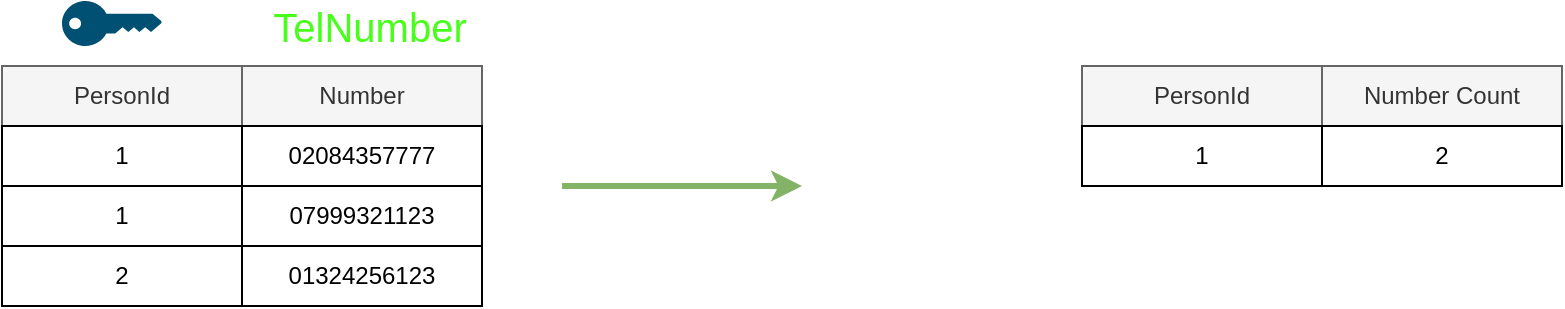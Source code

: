 <mxfile version="14.5.1" type="device"><diagram id="xPKHJZUEKNVhexECYeZd" name="Page-1"><mxGraphModel dx="1089" dy="970" grid="1" gridSize="10" guides="1" tooltips="1" connect="1" arrows="1" fold="1" page="1" pageScale="1" pageWidth="827" pageHeight="1169" math="0" shadow="0"><root><mxCell id="0"/><mxCell id="1" parent="0"/><mxCell id="hMAEoOLJI4qYpQSTHIeh-1" value="PersonId" style="rounded=0;whiteSpace=wrap;html=1;fillColor=#f5f5f5;strokeColor=#666666;fontColor=#333333;" parent="1" vertex="1"><mxGeometry x="250" y="590" width="120" height="30" as="geometry"/></mxCell><mxCell id="hMAEoOLJI4qYpQSTHIeh-2" value="Number" style="rounded=0;whiteSpace=wrap;html=1;fillColor=#f5f5f5;strokeColor=#666666;fontColor=#333333;" parent="1" vertex="1"><mxGeometry x="370" y="590" width="120" height="30" as="geometry"/></mxCell><mxCell id="hMAEoOLJI4qYpQSTHIeh-3" value="1" style="rounded=0;whiteSpace=wrap;html=1;" parent="1" vertex="1"><mxGeometry x="250" y="620" width="120" height="30" as="geometry"/></mxCell><mxCell id="hMAEoOLJI4qYpQSTHIeh-4" value="02084357777" style="rounded=0;whiteSpace=wrap;html=1;" parent="1" vertex="1"><mxGeometry x="370" y="620" width="120" height="30" as="geometry"/></mxCell><mxCell id="hMAEoOLJI4qYpQSTHIeh-5" value="1" style="rounded=0;whiteSpace=wrap;html=1;" parent="1" vertex="1"><mxGeometry x="250" y="650" width="120" height="30" as="geometry"/></mxCell><mxCell id="hMAEoOLJI4qYpQSTHIeh-6" value="07999321123" style="rounded=0;whiteSpace=wrap;html=1;" parent="1" vertex="1"><mxGeometry x="370" y="650" width="120" height="30" as="geometry"/></mxCell><mxCell id="hMAEoOLJI4qYpQSTHIeh-7" value="2" style="rounded=0;whiteSpace=wrap;html=1;" parent="1" vertex="1"><mxGeometry x="250" y="680" width="120" height="30" as="geometry"/></mxCell><mxCell id="hMAEoOLJI4qYpQSTHIeh-8" value="01324256123" style="rounded=0;whiteSpace=wrap;html=1;" parent="1" vertex="1"><mxGeometry x="370" y="680" width="120" height="30" as="geometry"/></mxCell><mxCell id="hMAEoOLJI4qYpQSTHIeh-9" value="" style="points=[[0,0.5,0],[0.24,0,0],[0.5,0.28,0],[0.995,0.475,0],[0.5,0.72,0],[0.24,1,0]];verticalLabelPosition=bottom;html=1;verticalAlign=top;aspect=fixed;align=center;pointerEvents=1;shape=mxgraph.cisco19.key;fillColor=#005073;strokeColor=none;" parent="1" vertex="1"><mxGeometry x="280" y="557.5" width="50" height="22.5" as="geometry"/></mxCell><mxCell id="hMAEoOLJI4qYpQSTHIeh-10" value="PersonId" style="rounded=0;whiteSpace=wrap;html=1;fillColor=#f5f5f5;strokeColor=#666666;fontColor=#333333;" parent="1" vertex="1"><mxGeometry x="790" y="590" width="120" height="30" as="geometry"/></mxCell><mxCell id="hMAEoOLJI4qYpQSTHIeh-11" value="Number Count" style="rounded=0;whiteSpace=wrap;html=1;fillColor=#f5f5f5;strokeColor=#666666;fontColor=#333333;" parent="1" vertex="1"><mxGeometry x="910" y="590" width="120" height="30" as="geometry"/></mxCell><mxCell id="hMAEoOLJI4qYpQSTHIeh-12" value="1" style="rounded=0;whiteSpace=wrap;html=1;" parent="1" vertex="1"><mxGeometry x="790" y="620" width="120" height="30" as="geometry"/></mxCell><mxCell id="hMAEoOLJI4qYpQSTHIeh-13" value="2" style="rounded=0;whiteSpace=wrap;html=1;" parent="1" vertex="1"><mxGeometry x="910" y="620" width="120" height="30" as="geometry"/></mxCell><mxCell id="hMAEoOLJI4qYpQSTHIeh-16" value="" style="endArrow=classic;html=1;strokeWidth=3;fillColor=#d5e8d4;strokeColor=#82b366;" parent="1" edge="1"><mxGeometry width="50" height="50" relative="1" as="geometry"><mxPoint x="530" y="650" as="sourcePoint"/><mxPoint x="650" y="650" as="targetPoint"/></mxGeometry></mxCell><mxCell id="hMAEoOLJI4qYpQSTHIeh-17" value="TelNumber" style="text;html=1;strokeColor=none;fillColor=none;align=center;verticalAlign=middle;whiteSpace=wrap;rounded=0;fontSize=20;fontColor=#47FF19;" parent="1" vertex="1"><mxGeometry x="414" y="560" width="40" height="20" as="geometry"/></mxCell></root></mxGraphModel></diagram></mxfile>